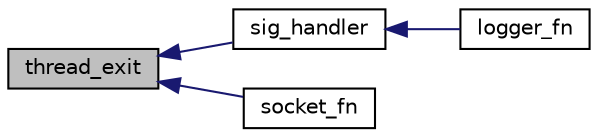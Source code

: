 digraph "thread_exit"
{
  edge [fontname="Helvetica",fontsize="10",labelfontname="Helvetica",labelfontsize="10"];
  node [fontname="Helvetica",fontsize="10",shape=record];
  rankdir="LR";
  Node10 [label="thread_exit",height=0.2,width=0.4,color="black", fillcolor="grey75", style="filled", fontcolor="black"];
  Node10 -> Node11 [dir="back",color="midnightblue",fontsize="10",style="solid"];
  Node11 [label="sig_handler",height=0.2,width=0.4,color="black", fillcolor="white", style="filled",URL="$logger_8c.html#a366471b5822de7615f33cbe5eab9726a",tooltip="Signal handler for logger thread. On normal operation, we should be receving SIGUSR1/2 signals from w..."];
  Node11 -> Node12 [dir="back",color="midnightblue",fontsize="10",style="solid"];
  Node12 [label="logger_fn",height=0.2,width=0.4,color="black", fillcolor="white", style="filled",URL="$logger_8h.html#aab6cd4e66af04ba25724dcf4b19d56ef",tooltip="Entry point for logger thread. "];
  Node10 -> Node13 [dir="back",color="midnightblue",fontsize="10",style="solid"];
  Node13 [label="socket_fn",height=0.2,width=0.4,color="black", fillcolor="white", style="filled",URL="$socket_8h.html#aa92c508deb9f9da37d03c119f834f0d9",tooltip="Entry point for remote socket thread. "];
}
